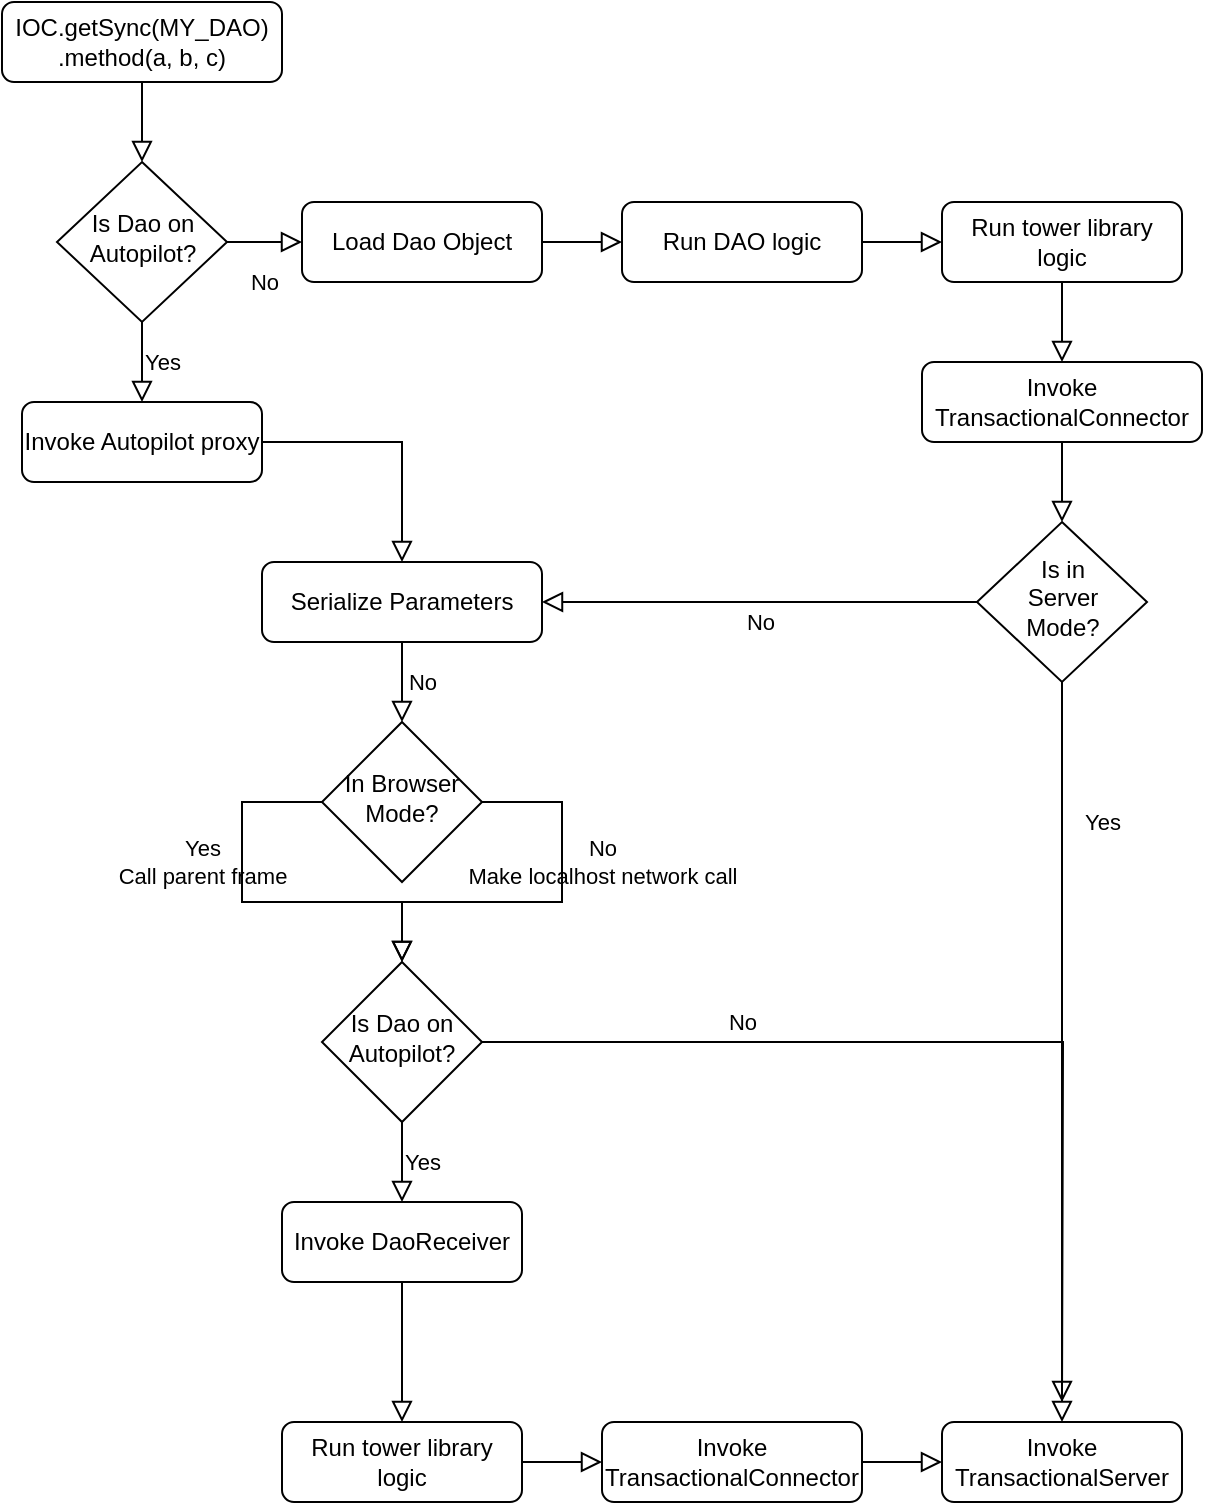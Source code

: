 <mxfile version="14.6.13" type="device"><diagram id="C5RBs43oDa-KdzZeNtuy" name="Page-1"><mxGraphModel dx="1086" dy="846" grid="1" gridSize="10" guides="1" tooltips="1" connect="1" arrows="1" fold="1" page="1" pageScale="1" pageWidth="827" pageHeight="1169" math="0" shadow="0"><root><mxCell id="WIyWlLk6GJQsqaUBKTNV-0"/><mxCell id="WIyWlLk6GJQsqaUBKTNV-1" parent="WIyWlLk6GJQsqaUBKTNV-0"/><mxCell id="WIyWlLk6GJQsqaUBKTNV-2" value="" style="rounded=0;html=1;jettySize=auto;orthogonalLoop=1;fontSize=11;endArrow=block;endFill=0;endSize=8;strokeWidth=1;shadow=0;labelBackgroundColor=none;edgeStyle=orthogonalEdgeStyle;" parent="WIyWlLk6GJQsqaUBKTNV-1" source="WIyWlLk6GJQsqaUBKTNV-3" target="WIyWlLk6GJQsqaUBKTNV-6" edge="1"><mxGeometry relative="1" as="geometry"/></mxCell><mxCell id="WIyWlLk6GJQsqaUBKTNV-3" value="IOC.getSync(MY_DAO)&lt;br&gt;.method(a, b, c)" style="rounded=1;whiteSpace=wrap;html=1;fontSize=12;glass=0;strokeWidth=1;shadow=0;" parent="WIyWlLk6GJQsqaUBKTNV-1" vertex="1"><mxGeometry x="10" y="10" width="140" height="40" as="geometry"/></mxCell><mxCell id="WIyWlLk6GJQsqaUBKTNV-4" value="No" style="rounded=0;html=1;jettySize=auto;orthogonalLoop=1;fontSize=11;endArrow=block;endFill=0;endSize=8;strokeWidth=1;shadow=0;labelBackgroundColor=none;edgeStyle=orthogonalEdgeStyle;" parent="WIyWlLk6GJQsqaUBKTNV-1" source="WIyWlLk6GJQsqaUBKTNV-6" target="WIyWlLk6GJQsqaUBKTNV-11" edge="1"><mxGeometry y="20" relative="1" as="geometry"><mxPoint as="offset"/></mxGeometry></mxCell><mxCell id="WIyWlLk6GJQsqaUBKTNV-5" value="Yes" style="edgeStyle=orthogonalEdgeStyle;rounded=0;html=1;jettySize=auto;orthogonalLoop=1;fontSize=11;endArrow=block;endFill=0;endSize=8;strokeWidth=1;shadow=0;labelBackgroundColor=none;" parent="WIyWlLk6GJQsqaUBKTNV-1" source="WIyWlLk6GJQsqaUBKTNV-6" target="WIyWlLk6GJQsqaUBKTNV-7" edge="1"><mxGeometry y="10" relative="1" as="geometry"><mxPoint as="offset"/></mxGeometry></mxCell><mxCell id="WIyWlLk6GJQsqaUBKTNV-6" value="Is Dao on&lt;br&gt;Autopilot?" style="rhombus;whiteSpace=wrap;html=1;shadow=0;fontFamily=Helvetica;fontSize=12;align=center;strokeWidth=1;spacing=6;spacingTop=-4;" parent="WIyWlLk6GJQsqaUBKTNV-1" vertex="1"><mxGeometry x="37.5" y="90" width="85" height="80" as="geometry"/></mxCell><mxCell id="WIyWlLk6GJQsqaUBKTNV-7" value="Invoke Autopilot proxy" style="rounded=1;whiteSpace=wrap;html=1;fontSize=12;glass=0;strokeWidth=1;shadow=0;" parent="WIyWlLk6GJQsqaUBKTNV-1" vertex="1"><mxGeometry x="20" y="210" width="120" height="40" as="geometry"/></mxCell><mxCell id="WIyWlLk6GJQsqaUBKTNV-9" value="" style="edgeStyle=orthogonalEdgeStyle;rounded=0;html=1;jettySize=auto;orthogonalLoop=1;fontSize=11;endArrow=block;endFill=0;endSize=8;strokeWidth=1;shadow=0;labelBackgroundColor=none;entryX=0;entryY=0.5;entryDx=0;entryDy=0;exitX=1;exitY=0.5;exitDx=0;exitDy=0;startArrow=none;" parent="WIyWlLk6GJQsqaUBKTNV-1" source="WIyWlLk6GJQsqaUBKTNV-11" target="rF1CDvkXF2QoQKpfAuv--10" edge="1"><mxGeometry y="10" relative="1" as="geometry"><mxPoint as="offset"/><mxPoint x="324" y="140" as="sourcePoint"/><Array as="points"/></mxGeometry></mxCell><mxCell id="WIyWlLk6GJQsqaUBKTNV-10" value="In Browser&lt;br&gt;Mode?" style="rhombus;whiteSpace=wrap;html=1;shadow=0;fontFamily=Helvetica;fontSize=12;align=center;strokeWidth=1;spacing=6;spacingTop=-4;" parent="WIyWlLk6GJQsqaUBKTNV-1" vertex="1"><mxGeometry x="170" y="370" width="80" height="80" as="geometry"/></mxCell><mxCell id="rF1CDvkXF2QoQKpfAuv--2" value="" style="edgeStyle=orthogonalEdgeStyle;rounded=0;html=1;jettySize=auto;orthogonalLoop=1;fontSize=11;endArrow=block;endFill=0;endSize=8;strokeWidth=1;shadow=0;labelBackgroundColor=none;entryX=0.5;entryY=0;entryDx=0;entryDy=0;exitX=0.5;exitY=1;exitDx=0;exitDy=0;" parent="WIyWlLk6GJQsqaUBKTNV-1" source="rF1CDvkXF2QoQKpfAuv--4" target="rF1CDvkXF2QoQKpfAuv--23" edge="1"><mxGeometry y="10" relative="1" as="geometry"><mxPoint as="offset"/><mxPoint x="290" y="150" as="sourcePoint"/><mxPoint x="390" y="220" as="targetPoint"/><Array as="points"/></mxGeometry></mxCell><mxCell id="rF1CDvkXF2QoQKpfAuv--4" value="Invoke&lt;br&gt;TransactionalConnector" style="rounded=1;whiteSpace=wrap;html=1;fontSize=12;glass=0;strokeWidth=1;shadow=0;" parent="WIyWlLk6GJQsqaUBKTNV-1" vertex="1"><mxGeometry x="470" y="190" width="140" height="40" as="geometry"/></mxCell><mxCell id="rF1CDvkXF2QoQKpfAuv--5" value="" style="edgeStyle=orthogonalEdgeStyle;rounded=0;html=1;jettySize=auto;orthogonalLoop=1;fontSize=11;endArrow=block;endFill=0;endSize=8;strokeWidth=1;shadow=0;labelBackgroundColor=none;exitX=1;exitY=0.5;exitDx=0;exitDy=0;entryX=0.5;entryY=0;entryDx=0;entryDy=0;" parent="WIyWlLk6GJQsqaUBKTNV-1" source="WIyWlLk6GJQsqaUBKTNV-7" target="rF1CDvkXF2QoQKpfAuv--28" edge="1"><mxGeometry y="10" relative="1" as="geometry"><mxPoint as="offset"/><mxPoint x="300" y="350" as="sourcePoint"/><mxPoint x="140" y="300" as="targetPoint"/><Array as="points"><mxPoint x="210" y="230"/></Array></mxGeometry></mxCell><mxCell id="rF1CDvkXF2QoQKpfAuv--6" value="Yes&lt;br&gt;Call parent frame" style="rounded=0;html=1;jettySize=auto;orthogonalLoop=1;fontSize=11;endArrow=block;endFill=0;endSize=8;strokeWidth=1;shadow=0;labelBackgroundColor=none;edgeStyle=orthogonalEdgeStyle;exitX=0;exitY=0.5;exitDx=0;exitDy=0;entryX=0.5;entryY=0;entryDx=0;entryDy=0;" parent="WIyWlLk6GJQsqaUBKTNV-1" source="WIyWlLk6GJQsqaUBKTNV-10" target="rF1CDvkXF2QoQKpfAuv--14" edge="1"><mxGeometry x="-0.3" y="-20" relative="1" as="geometry"><mxPoint as="offset"/><mxPoint x="480" y="240" as="sourcePoint"/><mxPoint x="400" y="330" as="targetPoint"/><Array as="points"><mxPoint x="130" y="410"/><mxPoint x="130" y="460"/><mxPoint x="210" y="460"/></Array></mxGeometry></mxCell><mxCell id="rF1CDvkXF2QoQKpfAuv--7" value="No&lt;br&gt;Make localhost network call" style="rounded=0;html=1;jettySize=auto;orthogonalLoop=1;fontSize=11;endArrow=block;endFill=0;endSize=8;strokeWidth=1;shadow=0;labelBackgroundColor=none;edgeStyle=orthogonalEdgeStyle;exitX=1;exitY=0.5;exitDx=0;exitDy=0;entryX=0.5;entryY=0;entryDx=0;entryDy=0;" parent="WIyWlLk6GJQsqaUBKTNV-1" source="WIyWlLk6GJQsqaUBKTNV-10" target="rF1CDvkXF2QoQKpfAuv--14" edge="1"><mxGeometry x="-0.3" y="20" relative="1" as="geometry"><mxPoint as="offset"/><mxPoint x="540" y="260" as="sourcePoint"/><mxPoint x="90" y="470" as="targetPoint"/><Array as="points"><mxPoint x="290" y="410"/><mxPoint x="290" y="460"/><mxPoint x="210" y="460"/></Array></mxGeometry></mxCell><mxCell id="rF1CDvkXF2QoQKpfAuv--8" value="Invoke DaoReceiver" style="rounded=1;whiteSpace=wrap;html=1;fontSize=12;glass=0;strokeWidth=1;shadow=0;" parent="WIyWlLk6GJQsqaUBKTNV-1" vertex="1"><mxGeometry x="150" y="610" width="120" height="40" as="geometry"/></mxCell><mxCell id="WIyWlLk6GJQsqaUBKTNV-11" value="Load Dao Object" style="rounded=1;whiteSpace=wrap;html=1;fontSize=12;glass=0;strokeWidth=1;shadow=0;" parent="WIyWlLk6GJQsqaUBKTNV-1" vertex="1"><mxGeometry x="160" y="110" width="120" height="40" as="geometry"/></mxCell><mxCell id="rF1CDvkXF2QoQKpfAuv--10" value="Run DAO logic" style="rounded=1;whiteSpace=wrap;html=1;fontSize=12;glass=0;strokeWidth=1;shadow=0;" parent="WIyWlLk6GJQsqaUBKTNV-1" vertex="1"><mxGeometry x="320" y="110" width="120" height="40" as="geometry"/></mxCell><mxCell id="rF1CDvkXF2QoQKpfAuv--11" value="Run tower library logic&lt;br&gt;" style="rounded=1;whiteSpace=wrap;html=1;fontSize=12;glass=0;strokeWidth=1;shadow=0;" parent="WIyWlLk6GJQsqaUBKTNV-1" vertex="1"><mxGeometry x="480" y="110" width="120" height="40" as="geometry"/></mxCell><mxCell id="rF1CDvkXF2QoQKpfAuv--12" value="" style="edgeStyle=orthogonalEdgeStyle;rounded=0;html=1;jettySize=auto;orthogonalLoop=1;fontSize=11;endArrow=block;endFill=0;endSize=8;strokeWidth=1;shadow=0;labelBackgroundColor=none;exitX=1;exitY=0.5;exitDx=0;exitDy=0;startArrow=none;entryX=0;entryY=0.5;entryDx=0;entryDy=0;" parent="WIyWlLk6GJQsqaUBKTNV-1" source="rF1CDvkXF2QoQKpfAuv--10" target="rF1CDvkXF2QoQKpfAuv--11" edge="1"><mxGeometry y="10" relative="1" as="geometry"><mxPoint as="offset"/><mxPoint x="240" y="170" as="sourcePoint"/><mxPoint x="470" y="170" as="targetPoint"/><Array as="points"/></mxGeometry></mxCell><mxCell id="rF1CDvkXF2QoQKpfAuv--14" value="Is Dao on Autopilot?" style="rhombus;whiteSpace=wrap;html=1;shadow=0;fontFamily=Helvetica;fontSize=12;align=center;strokeWidth=1;spacing=6;spacingTop=-4;" parent="WIyWlLk6GJQsqaUBKTNV-1" vertex="1"><mxGeometry x="170" y="490" width="80" height="80" as="geometry"/></mxCell><mxCell id="rF1CDvkXF2QoQKpfAuv--16" value="Run tower library logic&lt;br&gt;" style="rounded=1;whiteSpace=wrap;html=1;fontSize=12;glass=0;strokeWidth=1;shadow=0;" parent="WIyWlLk6GJQsqaUBKTNV-1" vertex="1"><mxGeometry x="150" y="720" width="120" height="40" as="geometry"/></mxCell><mxCell id="rF1CDvkXF2QoQKpfAuv--17" value="" style="edgeStyle=orthogonalEdgeStyle;rounded=0;html=1;jettySize=auto;orthogonalLoop=1;fontSize=11;endArrow=block;endFill=0;endSize=8;strokeWidth=1;shadow=0;labelBackgroundColor=none;entryX=0.5;entryY=0;entryDx=0;entryDy=0;exitX=0.5;exitY=1;exitDx=0;exitDy=0;" parent="WIyWlLk6GJQsqaUBKTNV-1" source="rF1CDvkXF2QoQKpfAuv--11" target="rF1CDvkXF2QoQKpfAuv--4" edge="1"><mxGeometry y="10" relative="1" as="geometry"><mxPoint as="offset"/><mxPoint x="150" y="280" as="sourcePoint"/><mxPoint x="490" y="280" as="targetPoint"/><Array as="points"/></mxGeometry></mxCell><mxCell id="rF1CDvkXF2QoQKpfAuv--18" value="Yes" style="edgeStyle=orthogonalEdgeStyle;rounded=0;html=1;jettySize=auto;orthogonalLoop=1;fontSize=11;endArrow=block;endFill=0;endSize=8;strokeWidth=1;shadow=0;labelBackgroundColor=none;exitX=0.5;exitY=1;exitDx=0;exitDy=0;entryX=0.5;entryY=0;entryDx=0;entryDy=0;" parent="WIyWlLk6GJQsqaUBKTNV-1" source="rF1CDvkXF2QoQKpfAuv--14" target="rF1CDvkXF2QoQKpfAuv--8" edge="1"><mxGeometry y="10" relative="1" as="geometry"><mxPoint as="offset"/><mxPoint x="150" y="250" as="sourcePoint"/><mxPoint x="220" y="460" as="targetPoint"/><Array as="points"/></mxGeometry></mxCell><mxCell id="rF1CDvkXF2QoQKpfAuv--19" value="" style="edgeStyle=orthogonalEdgeStyle;rounded=0;html=1;jettySize=auto;orthogonalLoop=1;fontSize=11;endArrow=block;endFill=0;endSize=8;strokeWidth=1;shadow=0;labelBackgroundColor=none;exitX=0.5;exitY=1;exitDx=0;exitDy=0;entryX=0.5;entryY=0;entryDx=0;entryDy=0;" parent="WIyWlLk6GJQsqaUBKTNV-1" source="rF1CDvkXF2QoQKpfAuv--8" target="rF1CDvkXF2QoQKpfAuv--16" edge="1"><mxGeometry y="10" relative="1" as="geometry"><mxPoint as="offset"/><mxPoint x="190" y="470" as="sourcePoint"/><mxPoint x="270" y="470" as="targetPoint"/><Array as="points"/></mxGeometry></mxCell><mxCell id="rF1CDvkXF2QoQKpfAuv--20" value="Invoke&lt;br&gt;TransactionalServer" style="rounded=1;whiteSpace=wrap;html=1;fontSize=12;glass=0;strokeWidth=1;shadow=0;" parent="WIyWlLk6GJQsqaUBKTNV-1" vertex="1"><mxGeometry x="480" y="720" width="120" height="40" as="geometry"/></mxCell><mxCell id="rF1CDvkXF2QoQKpfAuv--21" value="No" style="edgeStyle=orthogonalEdgeStyle;rounded=0;html=1;jettySize=auto;orthogonalLoop=1;fontSize=11;endArrow=block;endFill=0;endSize=8;strokeWidth=1;shadow=0;labelBackgroundColor=none;exitX=1;exitY=0.5;exitDx=0;exitDy=0;" parent="WIyWlLk6GJQsqaUBKTNV-1" source="rF1CDvkXF2QoQKpfAuv--14" edge="1"><mxGeometry x="-0.447" y="10" relative="1" as="geometry"><mxPoint as="offset"/><mxPoint x="190" y="470" as="sourcePoint"/><mxPoint x="540" y="710" as="targetPoint"/><Array as="points"/></mxGeometry></mxCell><mxCell id="rF1CDvkXF2QoQKpfAuv--22" value="" style="edgeStyle=orthogonalEdgeStyle;rounded=0;html=1;jettySize=auto;orthogonalLoop=1;fontSize=11;endArrow=block;endFill=0;endSize=8;strokeWidth=1;shadow=0;labelBackgroundColor=none;exitX=1;exitY=0.5;exitDx=0;exitDy=0;entryX=0;entryY=0.5;entryDx=0;entryDy=0;" parent="WIyWlLk6GJQsqaUBKTNV-1" source="rF1CDvkXF2QoQKpfAuv--16" target="rF1CDvkXF2QoQKpfAuv--26" edge="1"><mxGeometry y="10" relative="1" as="geometry"><mxPoint as="offset"/><mxPoint x="410" y="470" as="sourcePoint"/><mxPoint x="490" y="470" as="targetPoint"/><Array as="points"/></mxGeometry></mxCell><mxCell id="rF1CDvkXF2QoQKpfAuv--23" value="Is in&lt;br&gt;Server Mode?" style="rhombus;whiteSpace=wrap;html=1;shadow=0;fontFamily=Helvetica;fontSize=12;align=center;strokeWidth=1;spacing=6;spacingTop=-4;" parent="WIyWlLk6GJQsqaUBKTNV-1" vertex="1"><mxGeometry x="497.5" y="270" width="85" height="80" as="geometry"/></mxCell><mxCell id="rF1CDvkXF2QoQKpfAuv--24" value="No" style="edgeStyle=orthogonalEdgeStyle;rounded=0;html=1;jettySize=auto;orthogonalLoop=1;fontSize=11;endArrow=block;endFill=0;endSize=8;strokeWidth=1;shadow=0;labelBackgroundColor=none;exitX=0;exitY=0.5;exitDx=0;exitDy=0;startArrow=none;entryX=1;entryY=0.5;entryDx=0;entryDy=0;" parent="WIyWlLk6GJQsqaUBKTNV-1" source="rF1CDvkXF2QoQKpfAuv--23" target="rF1CDvkXF2QoQKpfAuv--28" edge="1"><mxGeometry y="10" relative="1" as="geometry"><mxPoint as="offset"/><mxPoint x="450" y="140" as="sourcePoint"/><mxPoint x="420" y="310" as="targetPoint"/><Array as="points"/></mxGeometry></mxCell><mxCell id="rF1CDvkXF2QoQKpfAuv--25" value="Yes" style="edgeStyle=orthogonalEdgeStyle;rounded=0;html=1;jettySize=auto;orthogonalLoop=1;fontSize=11;endArrow=block;endFill=0;endSize=8;strokeWidth=1;shadow=0;labelBackgroundColor=none;exitX=0.5;exitY=1;exitDx=0;exitDy=0;entryX=0.5;entryY=0;entryDx=0;entryDy=0;" parent="WIyWlLk6GJQsqaUBKTNV-1" source="rF1CDvkXF2QoQKpfAuv--23" target="rF1CDvkXF2QoQKpfAuv--20" edge="1"><mxGeometry x="-0.622" y="20" relative="1" as="geometry"><mxPoint as="offset"/><mxPoint x="90" y="180" as="sourcePoint"/><mxPoint x="540" y="510" as="targetPoint"/></mxGeometry></mxCell><mxCell id="rF1CDvkXF2QoQKpfAuv--26" value="Invoke TransactionalConnector" style="rounded=1;whiteSpace=wrap;html=1;fontSize=12;glass=0;strokeWidth=1;shadow=0;" parent="WIyWlLk6GJQsqaUBKTNV-1" vertex="1"><mxGeometry x="310" y="720" width="130" height="40" as="geometry"/></mxCell><mxCell id="rF1CDvkXF2QoQKpfAuv--27" value="" style="edgeStyle=orthogonalEdgeStyle;rounded=0;html=1;jettySize=auto;orthogonalLoop=1;fontSize=11;endArrow=block;endFill=0;endSize=8;strokeWidth=1;shadow=0;labelBackgroundColor=none;exitX=1;exitY=0.5;exitDx=0;exitDy=0;entryX=0;entryY=0.5;entryDx=0;entryDy=0;" parent="WIyWlLk6GJQsqaUBKTNV-1" source="rF1CDvkXF2QoQKpfAuv--26" target="rF1CDvkXF2QoQKpfAuv--20" edge="1"><mxGeometry y="10" relative="1" as="geometry"><mxPoint as="offset"/><mxPoint x="370" y="460" as="sourcePoint"/><mxPoint x="410" y="460" as="targetPoint"/><Array as="points"/></mxGeometry></mxCell><mxCell id="rF1CDvkXF2QoQKpfAuv--28" value="Serialize Parameters" style="rounded=1;whiteSpace=wrap;html=1;fontSize=12;glass=0;strokeWidth=1;shadow=0;" parent="WIyWlLk6GJQsqaUBKTNV-1" vertex="1"><mxGeometry x="140" y="290" width="140" height="40" as="geometry"/></mxCell><mxCell id="rF1CDvkXF2QoQKpfAuv--29" value="No" style="edgeStyle=orthogonalEdgeStyle;rounded=0;html=1;jettySize=auto;orthogonalLoop=1;fontSize=11;endArrow=block;endFill=0;endSize=8;strokeWidth=1;shadow=0;labelBackgroundColor=none;exitX=0.5;exitY=1;exitDx=0;exitDy=0;startArrow=none;entryX=0.5;entryY=0;entryDx=0;entryDy=0;" parent="WIyWlLk6GJQsqaUBKTNV-1" source="rF1CDvkXF2QoQKpfAuv--28" target="WIyWlLk6GJQsqaUBKTNV-10" edge="1"><mxGeometry y="10" relative="1" as="geometry"><mxPoint as="offset"/><mxPoint x="507.5" y="240" as="sourcePoint"/><mxPoint x="400" y="240" as="targetPoint"/><Array as="points"/></mxGeometry></mxCell></root></mxGraphModel></diagram></mxfile>